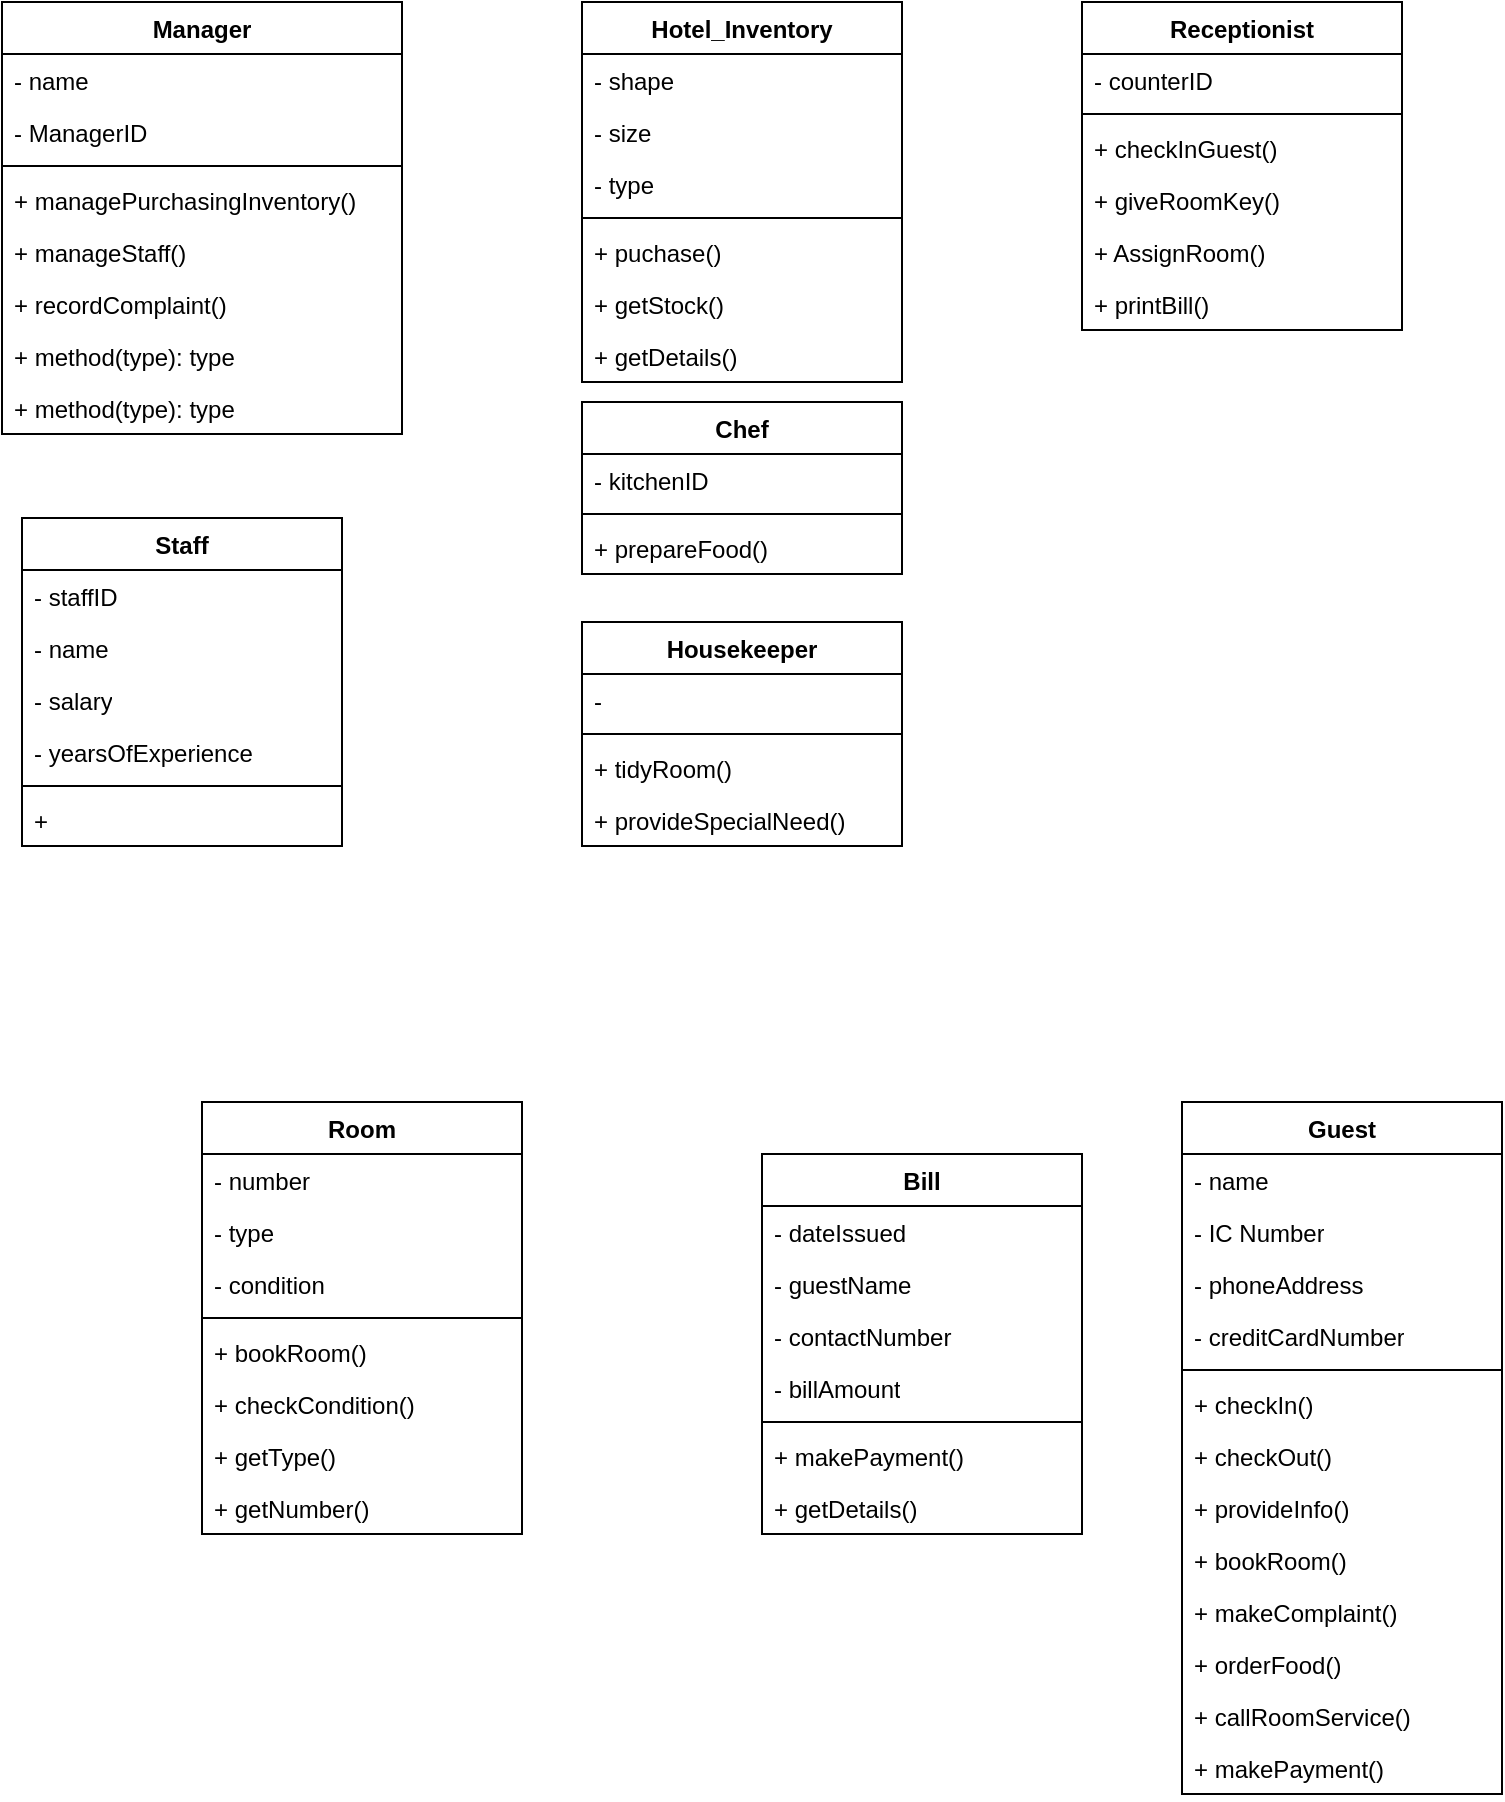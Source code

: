 <mxfile version="24.8.3">
  <diagram name="Page-1" id="fUNd7kkIhSgNOJy9Z2s-">
    <mxGraphModel dx="1050" dy="522" grid="1" gridSize="10" guides="1" tooltips="1" connect="1" arrows="1" fold="1" page="1" pageScale="1" pageWidth="850" pageHeight="1100" math="0" shadow="0">
      <root>
        <mxCell id="0" />
        <mxCell id="1" parent="0" />
        <mxCell id="3tjFS7ibpIpCnugbWzqy-1" value="Manager" style="swimlane;fontStyle=1;align=center;verticalAlign=top;childLayout=stackLayout;horizontal=1;startSize=26;horizontalStack=0;resizeParent=1;resizeParentMax=0;resizeLast=0;collapsible=1;marginBottom=0;whiteSpace=wrap;html=1;" vertex="1" parent="1">
          <mxGeometry x="80" y="70" width="200" height="216" as="geometry" />
        </mxCell>
        <mxCell id="3tjFS7ibpIpCnugbWzqy-2" value="- name" style="text;strokeColor=none;fillColor=none;align=left;verticalAlign=top;spacingLeft=4;spacingRight=4;overflow=hidden;rotatable=0;points=[[0,0.5],[1,0.5]];portConstraint=eastwest;whiteSpace=wrap;html=1;" vertex="1" parent="3tjFS7ibpIpCnugbWzqy-1">
          <mxGeometry y="26" width="200" height="26" as="geometry" />
        </mxCell>
        <mxCell id="3tjFS7ibpIpCnugbWzqy-102" value="- ManagerID" style="text;strokeColor=none;fillColor=none;align=left;verticalAlign=top;spacingLeft=4;spacingRight=4;overflow=hidden;rotatable=0;points=[[0,0.5],[1,0.5]];portConstraint=eastwest;whiteSpace=wrap;html=1;" vertex="1" parent="3tjFS7ibpIpCnugbWzqy-1">
          <mxGeometry y="52" width="200" height="26" as="geometry" />
        </mxCell>
        <mxCell id="3tjFS7ibpIpCnugbWzqy-3" value="" style="line;strokeWidth=1;fillColor=none;align=left;verticalAlign=middle;spacingTop=-1;spacingLeft=3;spacingRight=3;rotatable=0;labelPosition=right;points=[];portConstraint=eastwest;strokeColor=inherit;" vertex="1" parent="3tjFS7ibpIpCnugbWzqy-1">
          <mxGeometry y="78" width="200" height="8" as="geometry" />
        </mxCell>
        <mxCell id="3tjFS7ibpIpCnugbWzqy-4" value="+ managePurchasingInventory()" style="text;strokeColor=none;fillColor=none;align=left;verticalAlign=top;spacingLeft=4;spacingRight=4;overflow=hidden;rotatable=0;points=[[0,0.5],[1,0.5]];portConstraint=eastwest;whiteSpace=wrap;html=1;" vertex="1" parent="3tjFS7ibpIpCnugbWzqy-1">
          <mxGeometry y="86" width="200" height="26" as="geometry" />
        </mxCell>
        <mxCell id="3tjFS7ibpIpCnugbWzqy-6" value="+ manageStaff()" style="text;strokeColor=none;fillColor=none;align=left;verticalAlign=top;spacingLeft=4;spacingRight=4;overflow=hidden;rotatable=0;points=[[0,0.5],[1,0.5]];portConstraint=eastwest;whiteSpace=wrap;html=1;" vertex="1" parent="3tjFS7ibpIpCnugbWzqy-1">
          <mxGeometry y="112" width="200" height="26" as="geometry" />
        </mxCell>
        <mxCell id="3tjFS7ibpIpCnugbWzqy-9" value="+ recordComplaint()" style="text;strokeColor=none;fillColor=none;align=left;verticalAlign=top;spacingLeft=4;spacingRight=4;overflow=hidden;rotatable=0;points=[[0,0.5],[1,0.5]];portConstraint=eastwest;whiteSpace=wrap;html=1;" vertex="1" parent="3tjFS7ibpIpCnugbWzqy-1">
          <mxGeometry y="138" width="200" height="26" as="geometry" />
        </mxCell>
        <mxCell id="3tjFS7ibpIpCnugbWzqy-10" value="+ method(type): type" style="text;strokeColor=none;fillColor=none;align=left;verticalAlign=top;spacingLeft=4;spacingRight=4;overflow=hidden;rotatable=0;points=[[0,0.5],[1,0.5]];portConstraint=eastwest;whiteSpace=wrap;html=1;" vertex="1" parent="3tjFS7ibpIpCnugbWzqy-1">
          <mxGeometry y="164" width="200" height="26" as="geometry" />
        </mxCell>
        <mxCell id="3tjFS7ibpIpCnugbWzqy-11" value="+ method(type): type" style="text;strokeColor=none;fillColor=none;align=left;verticalAlign=top;spacingLeft=4;spacingRight=4;overflow=hidden;rotatable=0;points=[[0,0.5],[1,0.5]];portConstraint=eastwest;whiteSpace=wrap;html=1;" vertex="1" parent="3tjFS7ibpIpCnugbWzqy-1">
          <mxGeometry y="190" width="200" height="26" as="geometry" />
        </mxCell>
        <mxCell id="3tjFS7ibpIpCnugbWzqy-12" value="Hotel_Inventory" style="swimlane;fontStyle=1;align=center;verticalAlign=top;childLayout=stackLayout;horizontal=1;startSize=26;horizontalStack=0;resizeParent=1;resizeParentMax=0;resizeLast=0;collapsible=1;marginBottom=0;whiteSpace=wrap;html=1;" vertex="1" parent="1">
          <mxGeometry x="370" y="70" width="160" height="190" as="geometry" />
        </mxCell>
        <mxCell id="3tjFS7ibpIpCnugbWzqy-13" value="- shape" style="text;strokeColor=none;fillColor=none;align=left;verticalAlign=top;spacingLeft=4;spacingRight=4;overflow=hidden;rotatable=0;points=[[0,0.5],[1,0.5]];portConstraint=eastwest;whiteSpace=wrap;html=1;" vertex="1" parent="3tjFS7ibpIpCnugbWzqy-12">
          <mxGeometry y="26" width="160" height="26" as="geometry" />
        </mxCell>
        <mxCell id="3tjFS7ibpIpCnugbWzqy-14" value="- size" style="text;strokeColor=none;fillColor=none;align=left;verticalAlign=top;spacingLeft=4;spacingRight=4;overflow=hidden;rotatable=0;points=[[0,0.5],[1,0.5]];portConstraint=eastwest;whiteSpace=wrap;html=1;" vertex="1" parent="3tjFS7ibpIpCnugbWzqy-12">
          <mxGeometry y="52" width="160" height="26" as="geometry" />
        </mxCell>
        <mxCell id="3tjFS7ibpIpCnugbWzqy-15" value="- type" style="text;strokeColor=none;fillColor=none;align=left;verticalAlign=top;spacingLeft=4;spacingRight=4;overflow=hidden;rotatable=0;points=[[0,0.5],[1,0.5]];portConstraint=eastwest;whiteSpace=wrap;html=1;" vertex="1" parent="3tjFS7ibpIpCnugbWzqy-12">
          <mxGeometry y="78" width="160" height="26" as="geometry" />
        </mxCell>
        <mxCell id="3tjFS7ibpIpCnugbWzqy-17" value="" style="line;strokeWidth=1;fillColor=none;align=left;verticalAlign=middle;spacingTop=-1;spacingLeft=3;spacingRight=3;rotatable=0;labelPosition=right;points=[];portConstraint=eastwest;strokeColor=inherit;" vertex="1" parent="3tjFS7ibpIpCnugbWzqy-12">
          <mxGeometry y="104" width="160" height="8" as="geometry" />
        </mxCell>
        <mxCell id="3tjFS7ibpIpCnugbWzqy-18" value="+ puchase()" style="text;strokeColor=none;fillColor=none;align=left;verticalAlign=top;spacingLeft=4;spacingRight=4;overflow=hidden;rotatable=0;points=[[0,0.5],[1,0.5]];portConstraint=eastwest;whiteSpace=wrap;html=1;" vertex="1" parent="3tjFS7ibpIpCnugbWzqy-12">
          <mxGeometry y="112" width="160" height="26" as="geometry" />
        </mxCell>
        <mxCell id="3tjFS7ibpIpCnugbWzqy-19" value="+ getStock()" style="text;strokeColor=none;fillColor=none;align=left;verticalAlign=top;spacingLeft=4;spacingRight=4;overflow=hidden;rotatable=0;points=[[0,0.5],[1,0.5]];portConstraint=eastwest;whiteSpace=wrap;html=1;" vertex="1" parent="3tjFS7ibpIpCnugbWzqy-12">
          <mxGeometry y="138" width="160" height="26" as="geometry" />
        </mxCell>
        <mxCell id="3tjFS7ibpIpCnugbWzqy-20" value="+ getDetails()" style="text;strokeColor=none;fillColor=none;align=left;verticalAlign=top;spacingLeft=4;spacingRight=4;overflow=hidden;rotatable=0;points=[[0,0.5],[1,0.5]];portConstraint=eastwest;whiteSpace=wrap;html=1;" vertex="1" parent="3tjFS7ibpIpCnugbWzqy-12">
          <mxGeometry y="164" width="160" height="26" as="geometry" />
        </mxCell>
        <mxCell id="3tjFS7ibpIpCnugbWzqy-23" value="Staff" style="swimlane;fontStyle=1;align=center;verticalAlign=top;childLayout=stackLayout;horizontal=1;startSize=26;horizontalStack=0;resizeParent=1;resizeParentMax=0;resizeLast=0;collapsible=1;marginBottom=0;whiteSpace=wrap;html=1;" vertex="1" parent="1">
          <mxGeometry x="90" y="328" width="160" height="164" as="geometry" />
        </mxCell>
        <mxCell id="3tjFS7ibpIpCnugbWzqy-24" value="- staffID" style="text;strokeColor=none;fillColor=none;align=left;verticalAlign=top;spacingLeft=4;spacingRight=4;overflow=hidden;rotatable=0;points=[[0,0.5],[1,0.5]];portConstraint=eastwest;whiteSpace=wrap;html=1;" vertex="1" parent="3tjFS7ibpIpCnugbWzqy-23">
          <mxGeometry y="26" width="160" height="26" as="geometry" />
        </mxCell>
        <mxCell id="3tjFS7ibpIpCnugbWzqy-25" value="- name" style="text;strokeColor=none;fillColor=none;align=left;verticalAlign=top;spacingLeft=4;spacingRight=4;overflow=hidden;rotatable=0;points=[[0,0.5],[1,0.5]];portConstraint=eastwest;whiteSpace=wrap;html=1;" vertex="1" parent="3tjFS7ibpIpCnugbWzqy-23">
          <mxGeometry y="52" width="160" height="26" as="geometry" />
        </mxCell>
        <mxCell id="3tjFS7ibpIpCnugbWzqy-107" value="- salary" style="text;strokeColor=none;fillColor=none;align=left;verticalAlign=top;spacingLeft=4;spacingRight=4;overflow=hidden;rotatable=0;points=[[0,0.5],[1,0.5]];portConstraint=eastwest;whiteSpace=wrap;html=1;" vertex="1" parent="3tjFS7ibpIpCnugbWzqy-23">
          <mxGeometry y="78" width="160" height="26" as="geometry" />
        </mxCell>
        <mxCell id="3tjFS7ibpIpCnugbWzqy-108" value="- yearsOfExperience" style="text;strokeColor=none;fillColor=none;align=left;verticalAlign=top;spacingLeft=4;spacingRight=4;overflow=hidden;rotatable=0;points=[[0,0.5],[1,0.5]];portConstraint=eastwest;whiteSpace=wrap;html=1;" vertex="1" parent="3tjFS7ibpIpCnugbWzqy-23">
          <mxGeometry y="104" width="160" height="26" as="geometry" />
        </mxCell>
        <mxCell id="3tjFS7ibpIpCnugbWzqy-28" value="" style="line;strokeWidth=1;fillColor=none;align=left;verticalAlign=middle;spacingTop=-1;spacingLeft=3;spacingRight=3;rotatable=0;labelPosition=right;points=[];portConstraint=eastwest;strokeColor=inherit;" vertex="1" parent="3tjFS7ibpIpCnugbWzqy-23">
          <mxGeometry y="130" width="160" height="8" as="geometry" />
        </mxCell>
        <mxCell id="3tjFS7ibpIpCnugbWzqy-33" value="+&amp;nbsp;" style="text;strokeColor=none;fillColor=none;align=left;verticalAlign=top;spacingLeft=4;spacingRight=4;overflow=hidden;rotatable=0;points=[[0,0.5],[1,0.5]];portConstraint=eastwest;whiteSpace=wrap;html=1;" vertex="1" parent="3tjFS7ibpIpCnugbWzqy-23">
          <mxGeometry y="138" width="160" height="26" as="geometry" />
        </mxCell>
        <mxCell id="3tjFS7ibpIpCnugbWzqy-34" value="Receptionist" style="swimlane;fontStyle=1;align=center;verticalAlign=top;childLayout=stackLayout;horizontal=1;startSize=26;horizontalStack=0;resizeParent=1;resizeParentMax=0;resizeLast=0;collapsible=1;marginBottom=0;whiteSpace=wrap;html=1;" vertex="1" parent="1">
          <mxGeometry x="620" y="70" width="160" height="164" as="geometry" />
        </mxCell>
        <mxCell id="3tjFS7ibpIpCnugbWzqy-35" value="- counterID" style="text;strokeColor=none;fillColor=none;align=left;verticalAlign=top;spacingLeft=4;spacingRight=4;overflow=hidden;rotatable=0;points=[[0,0.5],[1,0.5]];portConstraint=eastwest;whiteSpace=wrap;html=1;" vertex="1" parent="3tjFS7ibpIpCnugbWzqy-34">
          <mxGeometry y="26" width="160" height="26" as="geometry" />
        </mxCell>
        <mxCell id="3tjFS7ibpIpCnugbWzqy-39" value="" style="line;strokeWidth=1;fillColor=none;align=left;verticalAlign=middle;spacingTop=-1;spacingLeft=3;spacingRight=3;rotatable=0;labelPosition=right;points=[];portConstraint=eastwest;strokeColor=inherit;" vertex="1" parent="3tjFS7ibpIpCnugbWzqy-34">
          <mxGeometry y="52" width="160" height="8" as="geometry" />
        </mxCell>
        <mxCell id="3tjFS7ibpIpCnugbWzqy-40" value="+ checkInGuest()" style="text;strokeColor=none;fillColor=none;align=left;verticalAlign=top;spacingLeft=4;spacingRight=4;overflow=hidden;rotatable=0;points=[[0,0.5],[1,0.5]];portConstraint=eastwest;whiteSpace=wrap;html=1;" vertex="1" parent="3tjFS7ibpIpCnugbWzqy-34">
          <mxGeometry y="60" width="160" height="26" as="geometry" />
        </mxCell>
        <mxCell id="3tjFS7ibpIpCnugbWzqy-41" value="+ giveRoomKey()" style="text;strokeColor=none;fillColor=none;align=left;verticalAlign=top;spacingLeft=4;spacingRight=4;overflow=hidden;rotatable=0;points=[[0,0.5],[1,0.5]];portConstraint=eastwest;whiteSpace=wrap;html=1;" vertex="1" parent="3tjFS7ibpIpCnugbWzqy-34">
          <mxGeometry y="86" width="160" height="26" as="geometry" />
        </mxCell>
        <mxCell id="3tjFS7ibpIpCnugbWzqy-42" value="+ AssignRoom()" style="text;strokeColor=none;fillColor=none;align=left;verticalAlign=top;spacingLeft=4;spacingRight=4;overflow=hidden;rotatable=0;points=[[0,0.5],[1,0.5]];portConstraint=eastwest;whiteSpace=wrap;html=1;" vertex="1" parent="3tjFS7ibpIpCnugbWzqy-34">
          <mxGeometry y="112" width="160" height="26" as="geometry" />
        </mxCell>
        <mxCell id="3tjFS7ibpIpCnugbWzqy-43" value="+ printBill()" style="text;strokeColor=none;fillColor=none;align=left;verticalAlign=top;spacingLeft=4;spacingRight=4;overflow=hidden;rotatable=0;points=[[0,0.5],[1,0.5]];portConstraint=eastwest;whiteSpace=wrap;html=1;" vertex="1" parent="3tjFS7ibpIpCnugbWzqy-34">
          <mxGeometry y="138" width="160" height="26" as="geometry" />
        </mxCell>
        <mxCell id="3tjFS7ibpIpCnugbWzqy-45" value="Chef" style="swimlane;fontStyle=1;align=center;verticalAlign=top;childLayout=stackLayout;horizontal=1;startSize=26;horizontalStack=0;resizeParent=1;resizeParentMax=0;resizeLast=0;collapsible=1;marginBottom=0;whiteSpace=wrap;html=1;" vertex="1" parent="1">
          <mxGeometry x="370" y="270" width="160" height="86" as="geometry" />
        </mxCell>
        <mxCell id="3tjFS7ibpIpCnugbWzqy-46" value="- kitchenID" style="text;strokeColor=none;fillColor=none;align=left;verticalAlign=top;spacingLeft=4;spacingRight=4;overflow=hidden;rotatable=0;points=[[0,0.5],[1,0.5]];portConstraint=eastwest;whiteSpace=wrap;html=1;" vertex="1" parent="3tjFS7ibpIpCnugbWzqy-45">
          <mxGeometry y="26" width="160" height="26" as="geometry" />
        </mxCell>
        <mxCell id="3tjFS7ibpIpCnugbWzqy-50" value="" style="line;strokeWidth=1;fillColor=none;align=left;verticalAlign=middle;spacingTop=-1;spacingLeft=3;spacingRight=3;rotatable=0;labelPosition=right;points=[];portConstraint=eastwest;strokeColor=inherit;" vertex="1" parent="3tjFS7ibpIpCnugbWzqy-45">
          <mxGeometry y="52" width="160" height="8" as="geometry" />
        </mxCell>
        <mxCell id="3tjFS7ibpIpCnugbWzqy-51" value="+ prepareFood()" style="text;strokeColor=none;fillColor=none;align=left;verticalAlign=top;spacingLeft=4;spacingRight=4;overflow=hidden;rotatable=0;points=[[0,0.5],[1,0.5]];portConstraint=eastwest;whiteSpace=wrap;html=1;" vertex="1" parent="3tjFS7ibpIpCnugbWzqy-45">
          <mxGeometry y="60" width="160" height="26" as="geometry" />
        </mxCell>
        <mxCell id="3tjFS7ibpIpCnugbWzqy-56" value="Guest" style="swimlane;fontStyle=1;align=center;verticalAlign=top;childLayout=stackLayout;horizontal=1;startSize=26;horizontalStack=0;resizeParent=1;resizeParentMax=0;resizeLast=0;collapsible=1;marginBottom=0;whiteSpace=wrap;html=1;" vertex="1" parent="1">
          <mxGeometry x="670" y="620" width="160" height="346" as="geometry" />
        </mxCell>
        <mxCell id="3tjFS7ibpIpCnugbWzqy-57" value="- name" style="text;strokeColor=none;fillColor=none;align=left;verticalAlign=top;spacingLeft=4;spacingRight=4;overflow=hidden;rotatable=0;points=[[0,0.5],[1,0.5]];portConstraint=eastwest;whiteSpace=wrap;html=1;" vertex="1" parent="3tjFS7ibpIpCnugbWzqy-56">
          <mxGeometry y="26" width="160" height="26" as="geometry" />
        </mxCell>
        <mxCell id="3tjFS7ibpIpCnugbWzqy-58" value="- IC Number" style="text;strokeColor=none;fillColor=none;align=left;verticalAlign=top;spacingLeft=4;spacingRight=4;overflow=hidden;rotatable=0;points=[[0,0.5],[1,0.5]];portConstraint=eastwest;whiteSpace=wrap;html=1;" vertex="1" parent="3tjFS7ibpIpCnugbWzqy-56">
          <mxGeometry y="52" width="160" height="26" as="geometry" />
        </mxCell>
        <mxCell id="3tjFS7ibpIpCnugbWzqy-59" value="- phoneAddress" style="text;strokeColor=none;fillColor=none;align=left;verticalAlign=top;spacingLeft=4;spacingRight=4;overflow=hidden;rotatable=0;points=[[0,0.5],[1,0.5]];portConstraint=eastwest;whiteSpace=wrap;html=1;" vertex="1" parent="3tjFS7ibpIpCnugbWzqy-56">
          <mxGeometry y="78" width="160" height="26" as="geometry" />
        </mxCell>
        <mxCell id="3tjFS7ibpIpCnugbWzqy-60" value="- creditCardNumber" style="text;strokeColor=none;fillColor=none;align=left;verticalAlign=top;spacingLeft=4;spacingRight=4;overflow=hidden;rotatable=0;points=[[0,0.5],[1,0.5]];portConstraint=eastwest;whiteSpace=wrap;html=1;" vertex="1" parent="3tjFS7ibpIpCnugbWzqy-56">
          <mxGeometry y="104" width="160" height="26" as="geometry" />
        </mxCell>
        <mxCell id="3tjFS7ibpIpCnugbWzqy-61" value="" style="line;strokeWidth=1;fillColor=none;align=left;verticalAlign=middle;spacingTop=-1;spacingLeft=3;spacingRight=3;rotatable=0;labelPosition=right;points=[];portConstraint=eastwest;strokeColor=inherit;" vertex="1" parent="3tjFS7ibpIpCnugbWzqy-56">
          <mxGeometry y="130" width="160" height="8" as="geometry" />
        </mxCell>
        <mxCell id="3tjFS7ibpIpCnugbWzqy-62" value="+ checkIn()" style="text;strokeColor=none;fillColor=none;align=left;verticalAlign=top;spacingLeft=4;spacingRight=4;overflow=hidden;rotatable=0;points=[[0,0.5],[1,0.5]];portConstraint=eastwest;whiteSpace=wrap;html=1;" vertex="1" parent="3tjFS7ibpIpCnugbWzqy-56">
          <mxGeometry y="138" width="160" height="26" as="geometry" />
        </mxCell>
        <mxCell id="3tjFS7ibpIpCnugbWzqy-106" value="+ checkOut()" style="text;strokeColor=none;fillColor=none;align=left;verticalAlign=top;spacingLeft=4;spacingRight=4;overflow=hidden;rotatable=0;points=[[0,0.5],[1,0.5]];portConstraint=eastwest;whiteSpace=wrap;html=1;" vertex="1" parent="3tjFS7ibpIpCnugbWzqy-56">
          <mxGeometry y="164" width="160" height="26" as="geometry" />
        </mxCell>
        <mxCell id="3tjFS7ibpIpCnugbWzqy-64" value="+ provideInfo()" style="text;strokeColor=none;fillColor=none;align=left;verticalAlign=top;spacingLeft=4;spacingRight=4;overflow=hidden;rotatable=0;points=[[0,0.5],[1,0.5]];portConstraint=eastwest;whiteSpace=wrap;html=1;" vertex="1" parent="3tjFS7ibpIpCnugbWzqy-56">
          <mxGeometry y="190" width="160" height="26" as="geometry" />
        </mxCell>
        <mxCell id="3tjFS7ibpIpCnugbWzqy-65" value="+ bookRoom()" style="text;strokeColor=none;fillColor=none;align=left;verticalAlign=top;spacingLeft=4;spacingRight=4;overflow=hidden;rotatable=0;points=[[0,0.5],[1,0.5]];portConstraint=eastwest;whiteSpace=wrap;html=1;" vertex="1" parent="3tjFS7ibpIpCnugbWzqy-56">
          <mxGeometry y="216" width="160" height="26" as="geometry" />
        </mxCell>
        <mxCell id="3tjFS7ibpIpCnugbWzqy-66" value="+ makeComplaint()" style="text;strokeColor=none;fillColor=none;align=left;verticalAlign=top;spacingLeft=4;spacingRight=4;overflow=hidden;rotatable=0;points=[[0,0.5],[1,0.5]];portConstraint=eastwest;whiteSpace=wrap;html=1;" vertex="1" parent="3tjFS7ibpIpCnugbWzqy-56">
          <mxGeometry y="242" width="160" height="26" as="geometry" />
        </mxCell>
        <mxCell id="3tjFS7ibpIpCnugbWzqy-103" value="+ orderFood()" style="text;strokeColor=none;fillColor=none;align=left;verticalAlign=top;spacingLeft=4;spacingRight=4;overflow=hidden;rotatable=0;points=[[0,0.5],[1,0.5]];portConstraint=eastwest;whiteSpace=wrap;html=1;" vertex="1" parent="3tjFS7ibpIpCnugbWzqy-56">
          <mxGeometry y="268" width="160" height="26" as="geometry" />
        </mxCell>
        <mxCell id="3tjFS7ibpIpCnugbWzqy-104" value="+ callRoomService()" style="text;strokeColor=none;fillColor=none;align=left;verticalAlign=top;spacingLeft=4;spacingRight=4;overflow=hidden;rotatable=0;points=[[0,0.5],[1,0.5]];portConstraint=eastwest;whiteSpace=wrap;html=1;" vertex="1" parent="3tjFS7ibpIpCnugbWzqy-56">
          <mxGeometry y="294" width="160" height="26" as="geometry" />
        </mxCell>
        <mxCell id="3tjFS7ibpIpCnugbWzqy-105" value="+ makePayment()" style="text;strokeColor=none;fillColor=none;align=left;verticalAlign=top;spacingLeft=4;spacingRight=4;overflow=hidden;rotatable=0;points=[[0,0.5],[1,0.5]];portConstraint=eastwest;whiteSpace=wrap;html=1;" vertex="1" parent="3tjFS7ibpIpCnugbWzqy-56">
          <mxGeometry y="320" width="160" height="26" as="geometry" />
        </mxCell>
        <mxCell id="3tjFS7ibpIpCnugbWzqy-67" value="Housekeeper" style="swimlane;fontStyle=1;align=center;verticalAlign=top;childLayout=stackLayout;horizontal=1;startSize=26;horizontalStack=0;resizeParent=1;resizeParentMax=0;resizeLast=0;collapsible=1;marginBottom=0;whiteSpace=wrap;html=1;" vertex="1" parent="1">
          <mxGeometry x="370" y="380" width="160" height="112" as="geometry" />
        </mxCell>
        <mxCell id="3tjFS7ibpIpCnugbWzqy-71" value="-&amp;nbsp;" style="text;strokeColor=none;fillColor=none;align=left;verticalAlign=top;spacingLeft=4;spacingRight=4;overflow=hidden;rotatable=0;points=[[0,0.5],[1,0.5]];portConstraint=eastwest;whiteSpace=wrap;html=1;" vertex="1" parent="3tjFS7ibpIpCnugbWzqy-67">
          <mxGeometry y="26" width="160" height="26" as="geometry" />
        </mxCell>
        <mxCell id="3tjFS7ibpIpCnugbWzqy-72" value="" style="line;strokeWidth=1;fillColor=none;align=left;verticalAlign=middle;spacingTop=-1;spacingLeft=3;spacingRight=3;rotatable=0;labelPosition=right;points=[];portConstraint=eastwest;strokeColor=inherit;" vertex="1" parent="3tjFS7ibpIpCnugbWzqy-67">
          <mxGeometry y="52" width="160" height="8" as="geometry" />
        </mxCell>
        <mxCell id="3tjFS7ibpIpCnugbWzqy-73" value="+ tidyRoom()" style="text;strokeColor=none;fillColor=none;align=left;verticalAlign=top;spacingLeft=4;spacingRight=4;overflow=hidden;rotatable=0;points=[[0,0.5],[1,0.5]];portConstraint=eastwest;whiteSpace=wrap;html=1;" vertex="1" parent="3tjFS7ibpIpCnugbWzqy-67">
          <mxGeometry y="60" width="160" height="26" as="geometry" />
        </mxCell>
        <mxCell id="3tjFS7ibpIpCnugbWzqy-74" value="+ provideSpecialNeed()" style="text;strokeColor=none;fillColor=none;align=left;verticalAlign=top;spacingLeft=4;spacingRight=4;overflow=hidden;rotatable=0;points=[[0,0.5],[1,0.5]];portConstraint=eastwest;whiteSpace=wrap;html=1;" vertex="1" parent="3tjFS7ibpIpCnugbWzqy-67">
          <mxGeometry y="86" width="160" height="26" as="geometry" />
        </mxCell>
        <mxCell id="3tjFS7ibpIpCnugbWzqy-78" value="Bill" style="swimlane;fontStyle=1;align=center;verticalAlign=top;childLayout=stackLayout;horizontal=1;startSize=26;horizontalStack=0;resizeParent=1;resizeParentMax=0;resizeLast=0;collapsible=1;marginBottom=0;whiteSpace=wrap;html=1;" vertex="1" parent="1">
          <mxGeometry x="460" y="646" width="160" height="190" as="geometry" />
        </mxCell>
        <mxCell id="3tjFS7ibpIpCnugbWzqy-79" value="- dateIssued" style="text;strokeColor=none;fillColor=none;align=left;verticalAlign=top;spacingLeft=4;spacingRight=4;overflow=hidden;rotatable=0;points=[[0,0.5],[1,0.5]];portConstraint=eastwest;whiteSpace=wrap;html=1;" vertex="1" parent="3tjFS7ibpIpCnugbWzqy-78">
          <mxGeometry y="26" width="160" height="26" as="geometry" />
        </mxCell>
        <mxCell id="3tjFS7ibpIpCnugbWzqy-80" value="- guestName" style="text;strokeColor=none;fillColor=none;align=left;verticalAlign=top;spacingLeft=4;spacingRight=4;overflow=hidden;rotatable=0;points=[[0,0.5],[1,0.5]];portConstraint=eastwest;whiteSpace=wrap;html=1;" vertex="1" parent="3tjFS7ibpIpCnugbWzqy-78">
          <mxGeometry y="52" width="160" height="26" as="geometry" />
        </mxCell>
        <mxCell id="3tjFS7ibpIpCnugbWzqy-81" value="- contactNumber" style="text;strokeColor=none;fillColor=none;align=left;verticalAlign=top;spacingLeft=4;spacingRight=4;overflow=hidden;rotatable=0;points=[[0,0.5],[1,0.5]];portConstraint=eastwest;whiteSpace=wrap;html=1;" vertex="1" parent="3tjFS7ibpIpCnugbWzqy-78">
          <mxGeometry y="78" width="160" height="26" as="geometry" />
        </mxCell>
        <mxCell id="3tjFS7ibpIpCnugbWzqy-82" value="- billAmount" style="text;strokeColor=none;fillColor=none;align=left;verticalAlign=top;spacingLeft=4;spacingRight=4;overflow=hidden;rotatable=0;points=[[0,0.5],[1,0.5]];portConstraint=eastwest;whiteSpace=wrap;html=1;" vertex="1" parent="3tjFS7ibpIpCnugbWzqy-78">
          <mxGeometry y="104" width="160" height="26" as="geometry" />
        </mxCell>
        <mxCell id="3tjFS7ibpIpCnugbWzqy-83" value="" style="line;strokeWidth=1;fillColor=none;align=left;verticalAlign=middle;spacingTop=-1;spacingLeft=3;spacingRight=3;rotatable=0;labelPosition=right;points=[];portConstraint=eastwest;strokeColor=inherit;" vertex="1" parent="3tjFS7ibpIpCnugbWzqy-78">
          <mxGeometry y="130" width="160" height="8" as="geometry" />
        </mxCell>
        <mxCell id="3tjFS7ibpIpCnugbWzqy-84" value="+ makePayment()" style="text;strokeColor=none;fillColor=none;align=left;verticalAlign=top;spacingLeft=4;spacingRight=4;overflow=hidden;rotatable=0;points=[[0,0.5],[1,0.5]];portConstraint=eastwest;whiteSpace=wrap;html=1;" vertex="1" parent="3tjFS7ibpIpCnugbWzqy-78">
          <mxGeometry y="138" width="160" height="26" as="geometry" />
        </mxCell>
        <mxCell id="3tjFS7ibpIpCnugbWzqy-111" value="+ getDetails()" style="text;strokeColor=none;fillColor=none;align=left;verticalAlign=top;spacingLeft=4;spacingRight=4;overflow=hidden;rotatable=0;points=[[0,0.5],[1,0.5]];portConstraint=eastwest;whiteSpace=wrap;html=1;" vertex="1" parent="3tjFS7ibpIpCnugbWzqy-78">
          <mxGeometry y="164" width="160" height="26" as="geometry" />
        </mxCell>
        <mxCell id="3tjFS7ibpIpCnugbWzqy-90" value="Room" style="swimlane;fontStyle=1;align=center;verticalAlign=top;childLayout=stackLayout;horizontal=1;startSize=26;horizontalStack=0;resizeParent=1;resizeParentMax=0;resizeLast=0;collapsible=1;marginBottom=0;whiteSpace=wrap;html=1;" vertex="1" parent="1">
          <mxGeometry x="180" y="620" width="160" height="216" as="geometry" />
        </mxCell>
        <mxCell id="3tjFS7ibpIpCnugbWzqy-91" value="- number" style="text;strokeColor=none;fillColor=none;align=left;verticalAlign=top;spacingLeft=4;spacingRight=4;overflow=hidden;rotatable=0;points=[[0,0.5],[1,0.5]];portConstraint=eastwest;whiteSpace=wrap;html=1;" vertex="1" parent="3tjFS7ibpIpCnugbWzqy-90">
          <mxGeometry y="26" width="160" height="26" as="geometry" />
        </mxCell>
        <mxCell id="3tjFS7ibpIpCnugbWzqy-92" value="- type" style="text;strokeColor=none;fillColor=none;align=left;verticalAlign=top;spacingLeft=4;spacingRight=4;overflow=hidden;rotatable=0;points=[[0,0.5],[1,0.5]];portConstraint=eastwest;whiteSpace=wrap;html=1;" vertex="1" parent="3tjFS7ibpIpCnugbWzqy-90">
          <mxGeometry y="52" width="160" height="26" as="geometry" />
        </mxCell>
        <mxCell id="3tjFS7ibpIpCnugbWzqy-110" value="- condition" style="text;strokeColor=none;fillColor=none;align=left;verticalAlign=top;spacingLeft=4;spacingRight=4;overflow=hidden;rotatable=0;points=[[0,0.5],[1,0.5]];portConstraint=eastwest;whiteSpace=wrap;html=1;" vertex="1" parent="3tjFS7ibpIpCnugbWzqy-90">
          <mxGeometry y="78" width="160" height="26" as="geometry" />
        </mxCell>
        <mxCell id="3tjFS7ibpIpCnugbWzqy-95" value="" style="line;strokeWidth=1;fillColor=none;align=left;verticalAlign=middle;spacingTop=-1;spacingLeft=3;spacingRight=3;rotatable=0;labelPosition=right;points=[];portConstraint=eastwest;strokeColor=inherit;" vertex="1" parent="3tjFS7ibpIpCnugbWzqy-90">
          <mxGeometry y="104" width="160" height="8" as="geometry" />
        </mxCell>
        <mxCell id="3tjFS7ibpIpCnugbWzqy-96" value="+ bookRoom()" style="text;strokeColor=none;fillColor=none;align=left;verticalAlign=top;spacingLeft=4;spacingRight=4;overflow=hidden;rotatable=0;points=[[0,0.5],[1,0.5]];portConstraint=eastwest;whiteSpace=wrap;html=1;" vertex="1" parent="3tjFS7ibpIpCnugbWzqy-90">
          <mxGeometry y="112" width="160" height="26" as="geometry" />
        </mxCell>
        <mxCell id="3tjFS7ibpIpCnugbWzqy-97" value="+ checkCondition()" style="text;strokeColor=none;fillColor=none;align=left;verticalAlign=top;spacingLeft=4;spacingRight=4;overflow=hidden;rotatable=0;points=[[0,0.5],[1,0.5]];portConstraint=eastwest;whiteSpace=wrap;html=1;" vertex="1" parent="3tjFS7ibpIpCnugbWzqy-90">
          <mxGeometry y="138" width="160" height="26" as="geometry" />
        </mxCell>
        <mxCell id="3tjFS7ibpIpCnugbWzqy-98" value="+ getType()" style="text;strokeColor=none;fillColor=none;align=left;verticalAlign=top;spacingLeft=4;spacingRight=4;overflow=hidden;rotatable=0;points=[[0,0.5],[1,0.5]];portConstraint=eastwest;whiteSpace=wrap;html=1;" vertex="1" parent="3tjFS7ibpIpCnugbWzqy-90">
          <mxGeometry y="164" width="160" height="26" as="geometry" />
        </mxCell>
        <mxCell id="3tjFS7ibpIpCnugbWzqy-99" value="+ getNumber()" style="text;strokeColor=none;fillColor=none;align=left;verticalAlign=top;spacingLeft=4;spacingRight=4;overflow=hidden;rotatable=0;points=[[0,0.5],[1,0.5]];portConstraint=eastwest;whiteSpace=wrap;html=1;" vertex="1" parent="3tjFS7ibpIpCnugbWzqy-90">
          <mxGeometry y="190" width="160" height="26" as="geometry" />
        </mxCell>
      </root>
    </mxGraphModel>
  </diagram>
</mxfile>
